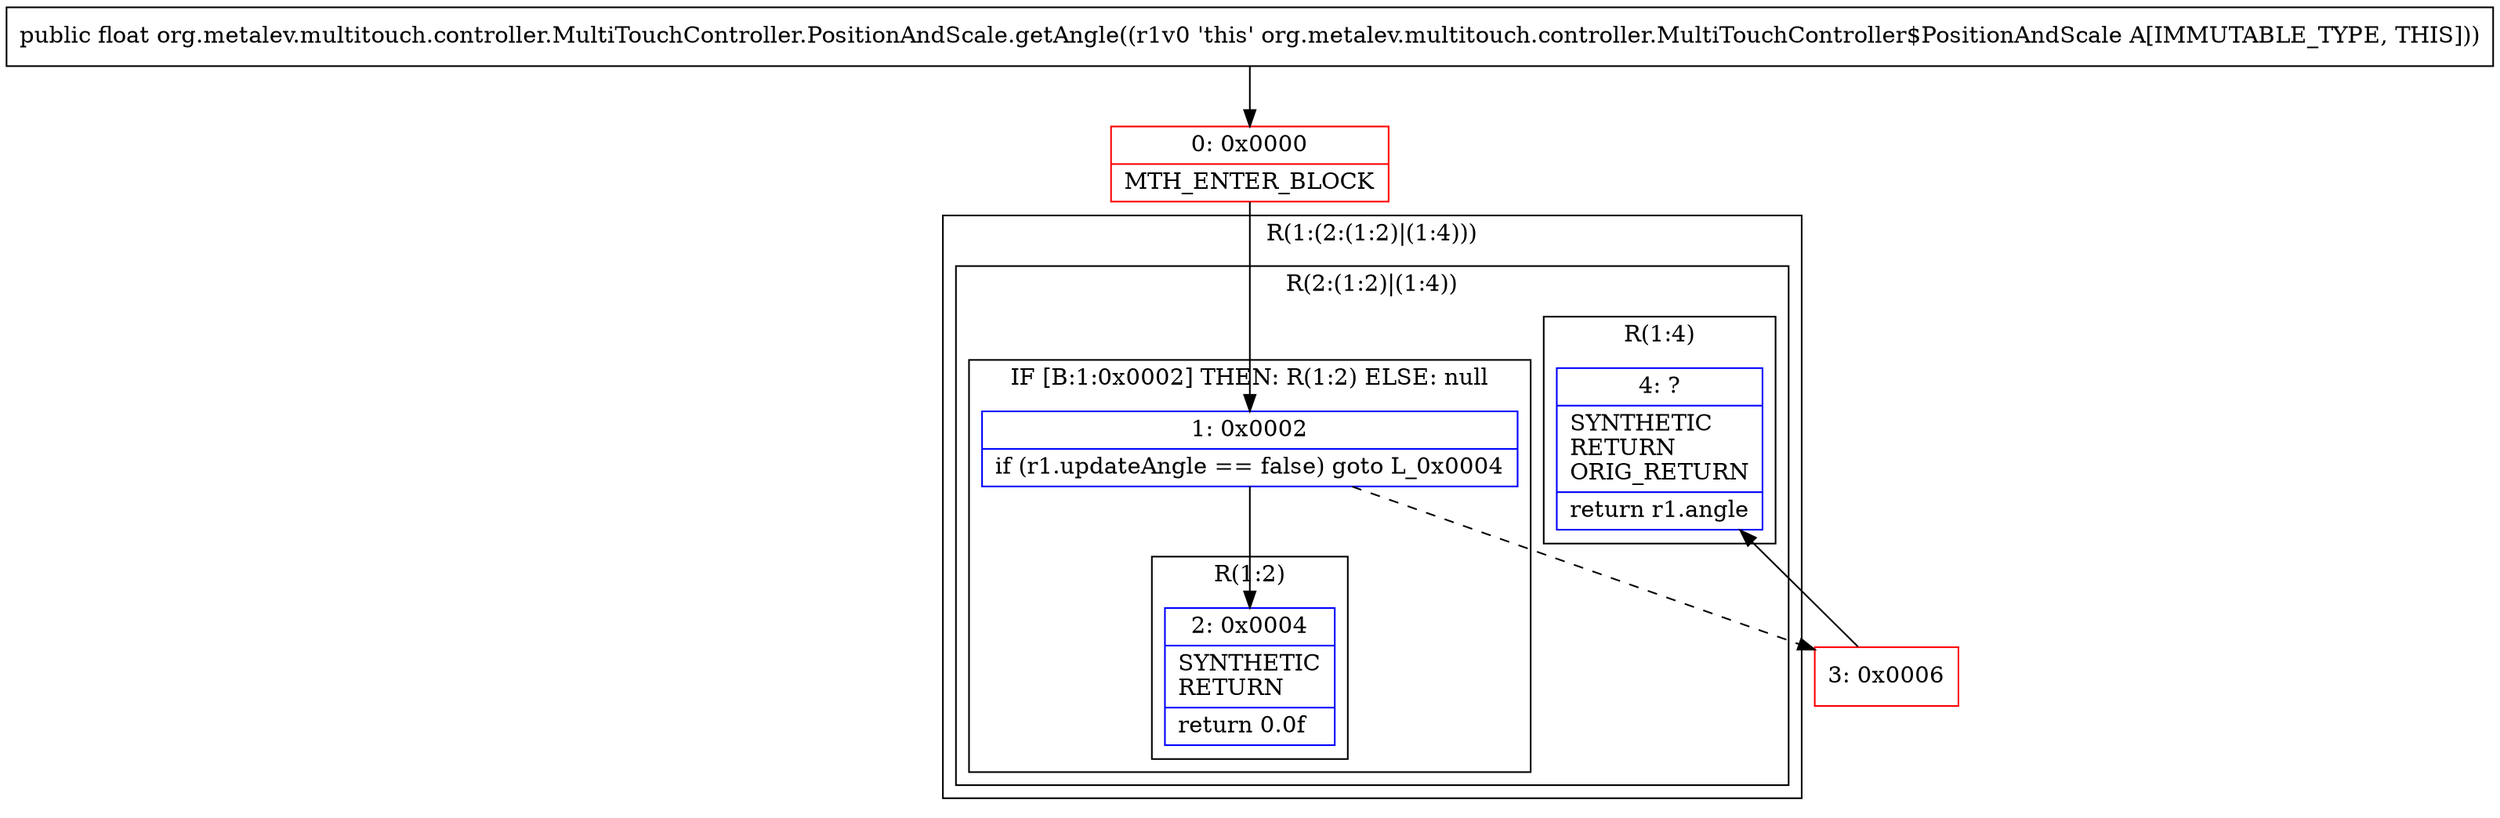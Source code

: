 digraph "CFG fororg.metalev.multitouch.controller.MultiTouchController.PositionAndScale.getAngle()F" {
subgraph cluster_Region_1106614986 {
label = "R(1:(2:(1:2)|(1:4)))";
node [shape=record,color=blue];
subgraph cluster_Region_1100377877 {
label = "R(2:(1:2)|(1:4))";
node [shape=record,color=blue];
subgraph cluster_IfRegion_1581367008 {
label = "IF [B:1:0x0002] THEN: R(1:2) ELSE: null";
node [shape=record,color=blue];
Node_1 [shape=record,label="{1\:\ 0x0002|if (r1.updateAngle == false) goto L_0x0004\l}"];
subgraph cluster_Region_339792905 {
label = "R(1:2)";
node [shape=record,color=blue];
Node_2 [shape=record,label="{2\:\ 0x0004|SYNTHETIC\lRETURN\l|return 0.0f\l}"];
}
}
subgraph cluster_Region_2030976897 {
label = "R(1:4)";
node [shape=record,color=blue];
Node_4 [shape=record,label="{4\:\ ?|SYNTHETIC\lRETURN\lORIG_RETURN\l|return r1.angle\l}"];
}
}
}
Node_0 [shape=record,color=red,label="{0\:\ 0x0000|MTH_ENTER_BLOCK\l}"];
Node_3 [shape=record,color=red,label="{3\:\ 0x0006}"];
MethodNode[shape=record,label="{public float org.metalev.multitouch.controller.MultiTouchController.PositionAndScale.getAngle((r1v0 'this' org.metalev.multitouch.controller.MultiTouchController$PositionAndScale A[IMMUTABLE_TYPE, THIS])) }"];
MethodNode -> Node_0;
Node_1 -> Node_2;
Node_1 -> Node_3[style=dashed];
Node_0 -> Node_1;
Node_3 -> Node_4;
}

